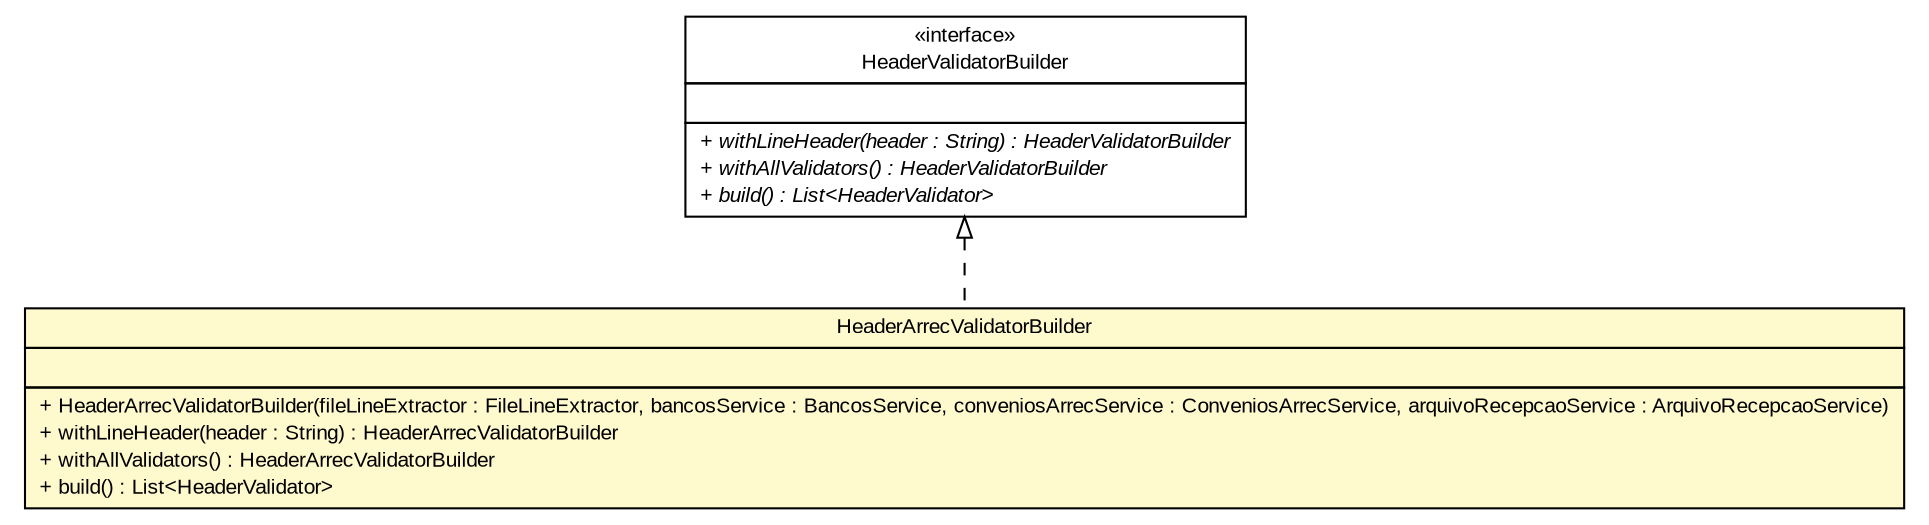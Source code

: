 #!/usr/local/bin/dot
#
# Class diagram 
# Generated by UMLGraph version R5_6 (http://www.umlgraph.org/)
#

digraph G {
	edge [fontname="arial",fontsize=10,labelfontname="arial",labelfontsize=10];
	node [fontname="arial",fontsize=10,shape=plaintext];
	nodesep=0.25;
	ranksep=0.5;
	// br.gov.to.sefaz.arr.processamento.validation.validator.header.HeaderValidatorBuilder
	c69344 [label=<<table title="br.gov.to.sefaz.arr.processamento.validation.validator.header.HeaderValidatorBuilder" border="0" cellborder="1" cellspacing="0" cellpadding="2" port="p" href="../../HeaderValidatorBuilder.html">
		<tr><td><table border="0" cellspacing="0" cellpadding="1">
<tr><td align="center" balign="center"> &#171;interface&#187; </td></tr>
<tr><td align="center" balign="center"> HeaderValidatorBuilder </td></tr>
		</table></td></tr>
		<tr><td><table border="0" cellspacing="0" cellpadding="1">
<tr><td align="left" balign="left">  </td></tr>
		</table></td></tr>
		<tr><td><table border="0" cellspacing="0" cellpadding="1">
<tr><td align="left" balign="left"><font face="arial italic" point-size="10.0"> + withLineHeader(header : String) : HeaderValidatorBuilder </font></td></tr>
<tr><td align="left" balign="left"><font face="arial italic" point-size="10.0"> + withAllValidators() : HeaderValidatorBuilder </font></td></tr>
<tr><td align="left" balign="left"><font face="arial italic" point-size="10.0"> + build() : List&lt;HeaderValidator&gt; </font></td></tr>
		</table></td></tr>
		</table>>, URL="../../HeaderValidatorBuilder.html", fontname="arial", fontcolor="black", fontsize=10.0];
	// br.gov.to.sefaz.arr.processamento.validation.validator.header.arrecadacao.builder.HeaderArrecValidatorBuilder
	c69347 [label=<<table title="br.gov.to.sefaz.arr.processamento.validation.validator.header.arrecadacao.builder.HeaderArrecValidatorBuilder" border="0" cellborder="1" cellspacing="0" cellpadding="2" port="p" bgcolor="lemonChiffon" href="./HeaderArrecValidatorBuilder.html">
		<tr><td><table border="0" cellspacing="0" cellpadding="1">
<tr><td align="center" balign="center"> HeaderArrecValidatorBuilder </td></tr>
		</table></td></tr>
		<tr><td><table border="0" cellspacing="0" cellpadding="1">
<tr><td align="left" balign="left">  </td></tr>
		</table></td></tr>
		<tr><td><table border="0" cellspacing="0" cellpadding="1">
<tr><td align="left" balign="left"> + HeaderArrecValidatorBuilder(fileLineExtractor : FileLineExtractor, bancosService : BancosService, conveniosArrecService : ConveniosArrecService, arquivoRecepcaoService : ArquivoRecepcaoService) </td></tr>
<tr><td align="left" balign="left"> + withLineHeader(header : String) : HeaderArrecValidatorBuilder </td></tr>
<tr><td align="left" balign="left"> + withAllValidators() : HeaderArrecValidatorBuilder </td></tr>
<tr><td align="left" balign="left"> + build() : List&lt;HeaderValidator&gt; </td></tr>
		</table></td></tr>
		</table>>, URL="./HeaderArrecValidatorBuilder.html", fontname="arial", fontcolor="black", fontsize=10.0];
	//br.gov.to.sefaz.arr.processamento.validation.validator.header.arrecadacao.builder.HeaderArrecValidatorBuilder implements br.gov.to.sefaz.arr.processamento.validation.validator.header.HeaderValidatorBuilder
	c69344:p -> c69347:p [dir=back,arrowtail=empty,style=dashed];
}


